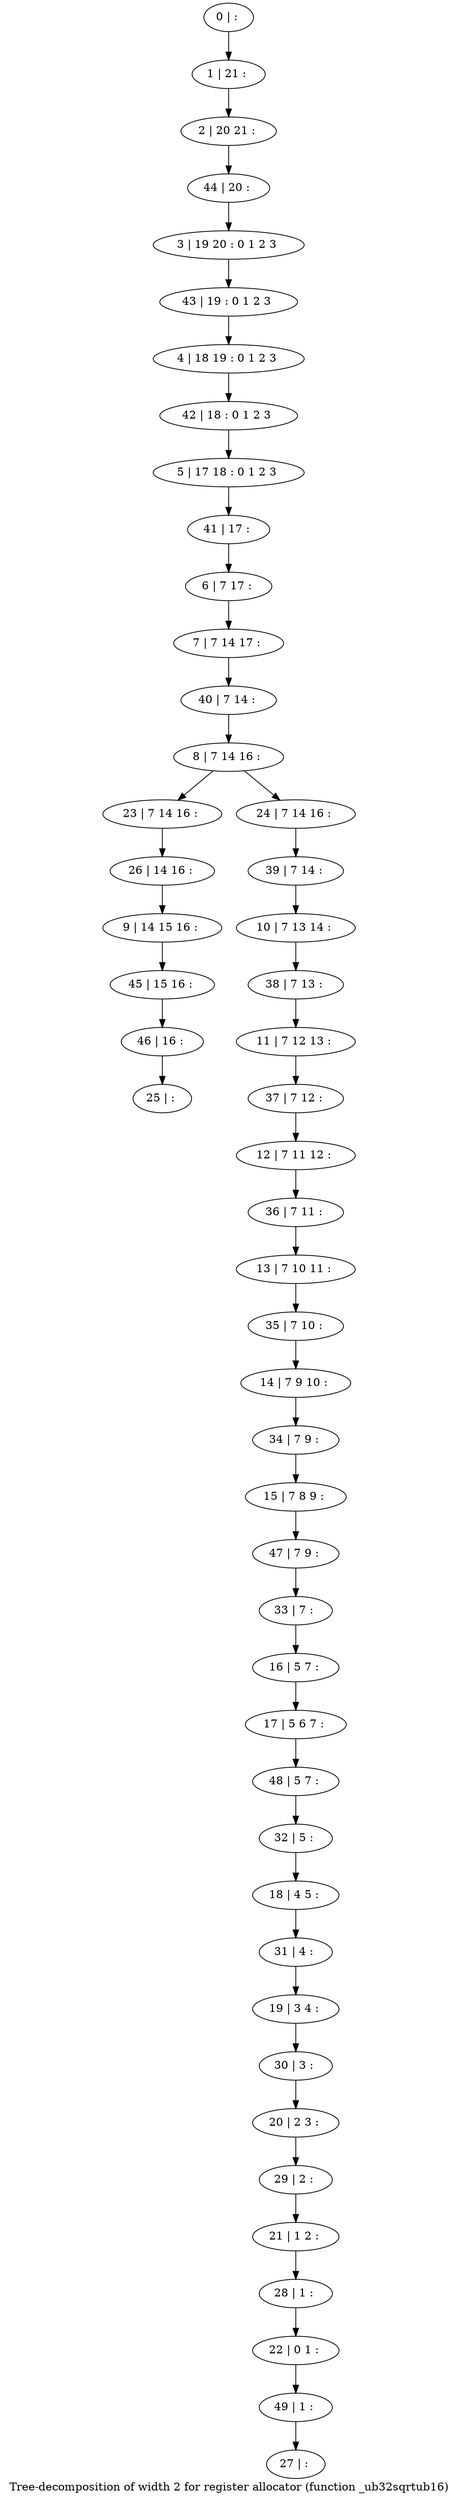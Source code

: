 digraph G {
graph [label="Tree-decomposition of width 2 for register allocator (function _ub32sqrtub16)"]
0[label="0 | : "];
1[label="1 | 21 : "];
2[label="2 | 20 21 : "];
3[label="3 | 19 20 : 0 1 2 3 "];
4[label="4 | 18 19 : 0 1 2 3 "];
5[label="5 | 17 18 : 0 1 2 3 "];
6[label="6 | 7 17 : "];
7[label="7 | 7 14 17 : "];
8[label="8 | 7 14 16 : "];
9[label="9 | 14 15 16 : "];
10[label="10 | 7 13 14 : "];
11[label="11 | 7 12 13 : "];
12[label="12 | 7 11 12 : "];
13[label="13 | 7 10 11 : "];
14[label="14 | 7 9 10 : "];
15[label="15 | 7 8 9 : "];
16[label="16 | 5 7 : "];
17[label="17 | 5 6 7 : "];
18[label="18 | 4 5 : "];
19[label="19 | 3 4 : "];
20[label="20 | 2 3 : "];
21[label="21 | 1 2 : "];
22[label="22 | 0 1 : "];
23[label="23 | 7 14 16 : "];
24[label="24 | 7 14 16 : "];
25[label="25 | : "];
26[label="26 | 14 16 : "];
27[label="27 | : "];
28[label="28 | 1 : "];
29[label="29 | 2 : "];
30[label="30 | 3 : "];
31[label="31 | 4 : "];
32[label="32 | 5 : "];
33[label="33 | 7 : "];
34[label="34 | 7 9 : "];
35[label="35 | 7 10 : "];
36[label="36 | 7 11 : "];
37[label="37 | 7 12 : "];
38[label="38 | 7 13 : "];
39[label="39 | 7 14 : "];
40[label="40 | 7 14 : "];
41[label="41 | 17 : "];
42[label="42 | 18 : 0 1 2 3 "];
43[label="43 | 19 : 0 1 2 3 "];
44[label="44 | 20 : "];
45[label="45 | 15 16 : "];
46[label="46 | 16 : "];
47[label="47 | 7 9 : "];
48[label="48 | 5 7 : "];
49[label="49 | 1 : "];
0->1 ;
1->2 ;
6->7 ;
16->17 ;
8->23 ;
8->24 ;
26->9 ;
23->26 ;
28->22 ;
21->28 ;
29->21 ;
20->29 ;
30->20 ;
19->30 ;
31->19 ;
18->31 ;
32->18 ;
33->16 ;
34->15 ;
14->34 ;
35->14 ;
13->35 ;
36->13 ;
12->36 ;
37->12 ;
11->37 ;
38->11 ;
10->38 ;
39->10 ;
24->39 ;
40->8 ;
7->40 ;
41->6 ;
5->41 ;
42->5 ;
4->42 ;
43->4 ;
3->43 ;
44->3 ;
2->44 ;
9->45 ;
46->25 ;
45->46 ;
47->33 ;
15->47 ;
48->32 ;
17->48 ;
49->27 ;
22->49 ;
}
